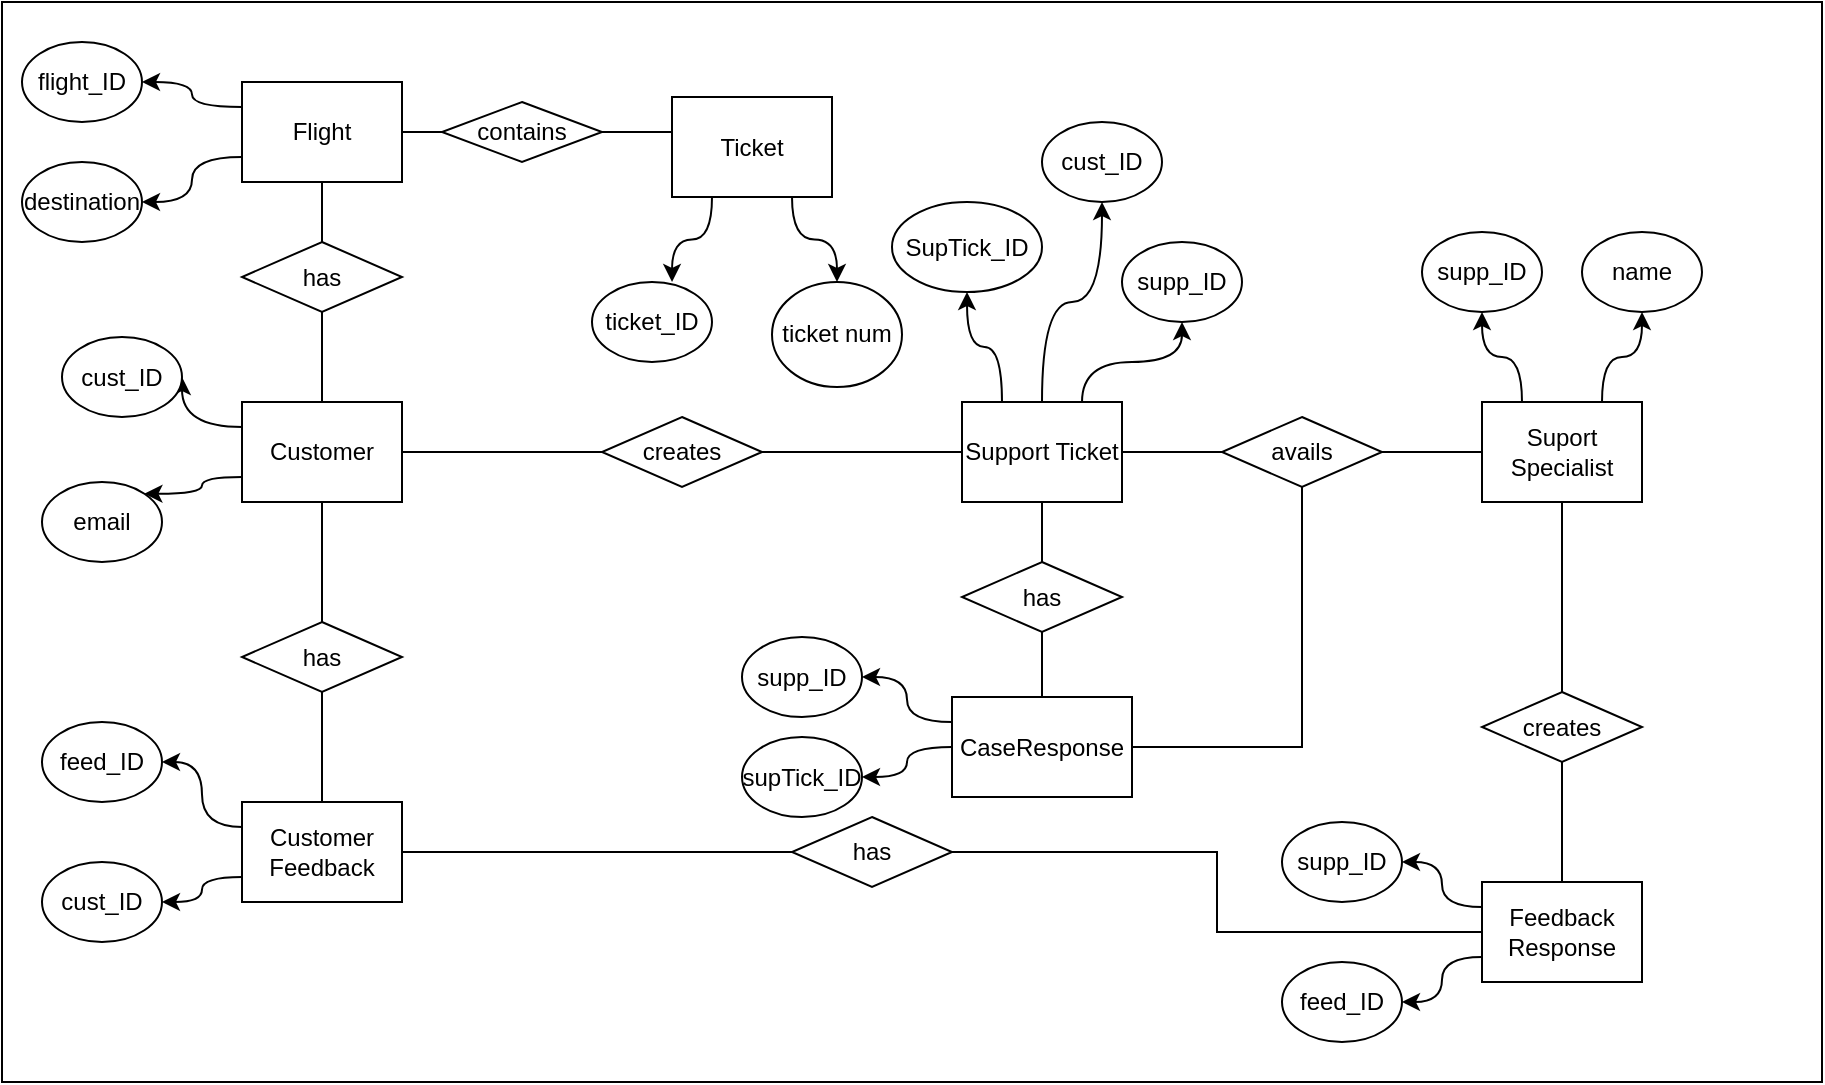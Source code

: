 <mxfile version="26.2.2">
  <diagram id="C5RBs43oDa-KdzZeNtuy" name="Page-1">
    <mxGraphModel dx="1771" dy="563" grid="1" gridSize="10" guides="1" tooltips="1" connect="1" arrows="1" fold="1" page="1" pageScale="1" pageWidth="827" pageHeight="1169" math="0" shadow="0">
      <root>
        <mxCell id="WIyWlLk6GJQsqaUBKTNV-0" />
        <mxCell id="WIyWlLk6GJQsqaUBKTNV-1" parent="WIyWlLk6GJQsqaUBKTNV-0" />
        <mxCell id="fo5ynQoH7wfBx2TTpmKp-92" value="" style="rounded=0;whiteSpace=wrap;html=1;" vertex="1" parent="WIyWlLk6GJQsqaUBKTNV-1">
          <mxGeometry x="-80" width="910" height="540" as="geometry" />
        </mxCell>
        <mxCell id="fo5ynQoH7wfBx2TTpmKp-19" value="" style="edgeStyle=orthogonalEdgeStyle;rounded=0;orthogonalLoop=1;jettySize=auto;html=1;endArrow=none;startFill=0;" edge="1" parent="WIyWlLk6GJQsqaUBKTNV-1" source="fo5ynQoH7wfBx2TTpmKp-0" target="fo5ynQoH7wfBx2TTpmKp-18">
          <mxGeometry relative="1" as="geometry" />
        </mxCell>
        <mxCell id="fo5ynQoH7wfBx2TTpmKp-24" style="edgeStyle=orthogonalEdgeStyle;rounded=0;orthogonalLoop=1;jettySize=auto;html=1;exitX=0.5;exitY=1;exitDx=0;exitDy=0;entryX=0.5;entryY=0;entryDx=0;entryDy=0;endArrow=none;startFill=0;" edge="1" parent="WIyWlLk6GJQsqaUBKTNV-1" source="fo5ynQoH7wfBx2TTpmKp-0" target="fo5ynQoH7wfBx2TTpmKp-23">
          <mxGeometry relative="1" as="geometry" />
        </mxCell>
        <mxCell id="fo5ynQoH7wfBx2TTpmKp-31" style="edgeStyle=orthogonalEdgeStyle;rounded=0;orthogonalLoop=1;jettySize=auto;html=1;exitX=0.5;exitY=0;exitDx=0;exitDy=0;entryX=0.5;entryY=1;entryDx=0;entryDy=0;endArrow=none;startFill=0;" edge="1" parent="WIyWlLk6GJQsqaUBKTNV-1" source="fo5ynQoH7wfBx2TTpmKp-0" target="fo5ynQoH7wfBx2TTpmKp-30">
          <mxGeometry relative="1" as="geometry" />
        </mxCell>
        <mxCell id="fo5ynQoH7wfBx2TTpmKp-71" style="edgeStyle=orthogonalEdgeStyle;rounded=0;orthogonalLoop=1;jettySize=auto;html=1;exitX=0;exitY=0.25;exitDx=0;exitDy=0;entryX=1;entryY=0.5;entryDx=0;entryDy=0;curved=1;" edge="1" parent="WIyWlLk6GJQsqaUBKTNV-1" source="fo5ynQoH7wfBx2TTpmKp-0" target="fo5ynQoH7wfBx2TTpmKp-55">
          <mxGeometry relative="1" as="geometry" />
        </mxCell>
        <mxCell id="fo5ynQoH7wfBx2TTpmKp-72" style="edgeStyle=orthogonalEdgeStyle;rounded=0;orthogonalLoop=1;jettySize=auto;html=1;exitX=0;exitY=0.75;exitDx=0;exitDy=0;entryX=1;entryY=0;entryDx=0;entryDy=0;curved=1;" edge="1" parent="WIyWlLk6GJQsqaUBKTNV-1" source="fo5ynQoH7wfBx2TTpmKp-0" target="fo5ynQoH7wfBx2TTpmKp-58">
          <mxGeometry relative="1" as="geometry" />
        </mxCell>
        <mxCell id="fo5ynQoH7wfBx2TTpmKp-0" value="Customer" style="rounded=0;whiteSpace=wrap;html=1;" vertex="1" parent="WIyWlLk6GJQsqaUBKTNV-1">
          <mxGeometry x="40" y="200" width="80" height="50" as="geometry" />
        </mxCell>
        <mxCell id="fo5ynQoH7wfBx2TTpmKp-78" style="edgeStyle=orthogonalEdgeStyle;rounded=0;orthogonalLoop=1;jettySize=auto;html=1;exitX=0;exitY=0.25;exitDx=0;exitDy=0;entryX=1;entryY=0.5;entryDx=0;entryDy=0;curved=1;" edge="1" parent="WIyWlLk6GJQsqaUBKTNV-1" source="fo5ynQoH7wfBx2TTpmKp-1" target="fo5ynQoH7wfBx2TTpmKp-63">
          <mxGeometry relative="1" as="geometry" />
        </mxCell>
        <mxCell id="fo5ynQoH7wfBx2TTpmKp-79" style="edgeStyle=orthogonalEdgeStyle;rounded=0;orthogonalLoop=1;jettySize=auto;html=1;exitX=0;exitY=0.75;exitDx=0;exitDy=0;entryX=1;entryY=0.5;entryDx=0;entryDy=0;curved=1;" edge="1" parent="WIyWlLk6GJQsqaUBKTNV-1" source="fo5ynQoH7wfBx2TTpmKp-1" target="fo5ynQoH7wfBx2TTpmKp-64">
          <mxGeometry relative="1" as="geometry" />
        </mxCell>
        <mxCell id="fo5ynQoH7wfBx2TTpmKp-1" value="Customer Feedback" style="rounded=0;whiteSpace=wrap;html=1;" vertex="1" parent="WIyWlLk6GJQsqaUBKTNV-1">
          <mxGeometry x="40" y="400" width="80" height="50" as="geometry" />
        </mxCell>
        <mxCell id="fo5ynQoH7wfBx2TTpmKp-69" style="edgeStyle=orthogonalEdgeStyle;rounded=0;orthogonalLoop=1;jettySize=auto;html=1;exitX=0;exitY=0.25;exitDx=0;exitDy=0;entryX=1;entryY=0.5;entryDx=0;entryDy=0;curved=1;" edge="1" parent="WIyWlLk6GJQsqaUBKTNV-1" source="fo5ynQoH7wfBx2TTpmKp-2" target="fo5ynQoH7wfBx2TTpmKp-60">
          <mxGeometry relative="1" as="geometry" />
        </mxCell>
        <mxCell id="fo5ynQoH7wfBx2TTpmKp-70" style="edgeStyle=orthogonalEdgeStyle;rounded=0;orthogonalLoop=1;jettySize=auto;html=1;exitX=0;exitY=0.75;exitDx=0;exitDy=0;entryX=1;entryY=0.5;entryDx=0;entryDy=0;curved=1;" edge="1" parent="WIyWlLk6GJQsqaUBKTNV-1" source="fo5ynQoH7wfBx2TTpmKp-2" target="fo5ynQoH7wfBx2TTpmKp-59">
          <mxGeometry relative="1" as="geometry" />
        </mxCell>
        <mxCell id="fo5ynQoH7wfBx2TTpmKp-2" value="Flight" style="rounded=0;whiteSpace=wrap;html=1;" vertex="1" parent="WIyWlLk6GJQsqaUBKTNV-1">
          <mxGeometry x="40" y="40" width="80" height="50" as="geometry" />
        </mxCell>
        <mxCell id="fo5ynQoH7wfBx2TTpmKp-75" style="edgeStyle=orthogonalEdgeStyle;rounded=0;orthogonalLoop=1;jettySize=auto;html=1;exitX=0.75;exitY=1;exitDx=0;exitDy=0;entryX=0.5;entryY=0;entryDx=0;entryDy=0;curved=1;" edge="1" parent="WIyWlLk6GJQsqaUBKTNV-1" source="fo5ynQoH7wfBx2TTpmKp-3" target="fo5ynQoH7wfBx2TTpmKp-62">
          <mxGeometry relative="1" as="geometry" />
        </mxCell>
        <mxCell id="fo5ynQoH7wfBx2TTpmKp-3" value="Ticket" style="rounded=0;whiteSpace=wrap;html=1;" vertex="1" parent="WIyWlLk6GJQsqaUBKTNV-1">
          <mxGeometry x="255" y="47.5" width="80" height="50" as="geometry" />
        </mxCell>
        <mxCell id="fo5ynQoH7wfBx2TTpmKp-27" style="edgeStyle=orthogonalEdgeStyle;rounded=0;orthogonalLoop=1;jettySize=auto;html=1;exitX=1;exitY=0.5;exitDx=0;exitDy=0;entryX=0;entryY=0.5;entryDx=0;entryDy=0;endArrow=none;startFill=0;" edge="1" parent="WIyWlLk6GJQsqaUBKTNV-1" source="fo5ynQoH7wfBx2TTpmKp-4" target="fo5ynQoH7wfBx2TTpmKp-26">
          <mxGeometry relative="1" as="geometry" />
        </mxCell>
        <mxCell id="fo5ynQoH7wfBx2TTpmKp-48" style="edgeStyle=orthogonalEdgeStyle;rounded=0;orthogonalLoop=1;jettySize=auto;html=1;exitX=0.25;exitY=0;exitDx=0;exitDy=0;entryX=0.5;entryY=1;entryDx=0;entryDy=0;curved=1;" edge="1" parent="WIyWlLk6GJQsqaUBKTNV-1" source="fo5ynQoH7wfBx2TTpmKp-4" target="fo5ynQoH7wfBx2TTpmKp-47">
          <mxGeometry relative="1" as="geometry" />
        </mxCell>
        <mxCell id="fo5ynQoH7wfBx2TTpmKp-51" style="edgeStyle=orthogonalEdgeStyle;rounded=0;orthogonalLoop=1;jettySize=auto;html=1;exitX=0.5;exitY=0;exitDx=0;exitDy=0;entryX=0.5;entryY=1;entryDx=0;entryDy=0;curved=1;" edge="1" parent="WIyWlLk6GJQsqaUBKTNV-1" source="fo5ynQoH7wfBx2TTpmKp-4" target="fo5ynQoH7wfBx2TTpmKp-49">
          <mxGeometry relative="1" as="geometry" />
        </mxCell>
        <mxCell id="fo5ynQoH7wfBx2TTpmKp-52" style="edgeStyle=orthogonalEdgeStyle;rounded=0;orthogonalLoop=1;jettySize=auto;html=1;exitX=0.75;exitY=0;exitDx=0;exitDy=0;entryX=0.5;entryY=1;entryDx=0;entryDy=0;curved=1;" edge="1" parent="WIyWlLk6GJQsqaUBKTNV-1" source="fo5ynQoH7wfBx2TTpmKp-4" target="fo5ynQoH7wfBx2TTpmKp-50">
          <mxGeometry relative="1" as="geometry" />
        </mxCell>
        <mxCell id="fo5ynQoH7wfBx2TTpmKp-4" value="Support Ticket" style="rounded=0;whiteSpace=wrap;html=1;" vertex="1" parent="WIyWlLk6GJQsqaUBKTNV-1">
          <mxGeometry x="400" y="200" width="80" height="50" as="geometry" />
        </mxCell>
        <mxCell id="fo5ynQoH7wfBx2TTpmKp-35" style="edgeStyle=orthogonalEdgeStyle;rounded=0;orthogonalLoop=1;jettySize=auto;html=1;exitX=0.5;exitY=0;exitDx=0;exitDy=0;entryX=0.5;entryY=1;entryDx=0;entryDy=0;endArrow=none;startFill=0;" edge="1" parent="WIyWlLk6GJQsqaUBKTNV-1" source="fo5ynQoH7wfBx2TTpmKp-5" target="fo5ynQoH7wfBx2TTpmKp-34">
          <mxGeometry relative="1" as="geometry">
            <mxPoint x="320" y="340" as="targetPoint" />
          </mxGeometry>
        </mxCell>
        <mxCell id="fo5ynQoH7wfBx2TTpmKp-80" style="edgeStyle=orthogonalEdgeStyle;rounded=0;orthogonalLoop=1;jettySize=auto;html=1;exitX=0;exitY=0.5;exitDx=0;exitDy=0;entryX=1;entryY=0.5;entryDx=0;entryDy=0;curved=1;" edge="1" parent="WIyWlLk6GJQsqaUBKTNV-1" source="fo5ynQoH7wfBx2TTpmKp-5" target="fo5ynQoH7wfBx2TTpmKp-66">
          <mxGeometry relative="1" as="geometry" />
        </mxCell>
        <mxCell id="fo5ynQoH7wfBx2TTpmKp-81" style="edgeStyle=orthogonalEdgeStyle;rounded=0;orthogonalLoop=1;jettySize=auto;html=1;exitX=0;exitY=0.25;exitDx=0;exitDy=0;entryX=1;entryY=0.5;entryDx=0;entryDy=0;curved=1;" edge="1" parent="WIyWlLk6GJQsqaUBKTNV-1" source="fo5ynQoH7wfBx2TTpmKp-5" target="fo5ynQoH7wfBx2TTpmKp-65">
          <mxGeometry relative="1" as="geometry" />
        </mxCell>
        <mxCell id="fo5ynQoH7wfBx2TTpmKp-82" style="edgeStyle=orthogonalEdgeStyle;rounded=0;orthogonalLoop=1;jettySize=auto;html=1;exitX=1;exitY=0.5;exitDx=0;exitDy=0;entryX=0.5;entryY=1;entryDx=0;entryDy=0;endArrow=none;startFill=0;" edge="1" parent="WIyWlLk6GJQsqaUBKTNV-1" source="fo5ynQoH7wfBx2TTpmKp-5" target="fo5ynQoH7wfBx2TTpmKp-26">
          <mxGeometry relative="1" as="geometry" />
        </mxCell>
        <mxCell id="fo5ynQoH7wfBx2TTpmKp-5" value="CaseResponse" style="rounded=0;whiteSpace=wrap;html=1;" vertex="1" parent="WIyWlLk6GJQsqaUBKTNV-1">
          <mxGeometry x="395" y="347.5" width="90" height="50" as="geometry" />
        </mxCell>
        <mxCell id="fo5ynQoH7wfBx2TTpmKp-42" style="edgeStyle=orthogonalEdgeStyle;rounded=0;orthogonalLoop=1;jettySize=auto;html=1;exitX=0.5;exitY=1;exitDx=0;exitDy=0;entryX=0.5;entryY=0;entryDx=0;entryDy=0;endArrow=none;startFill=0;" edge="1" parent="WIyWlLk6GJQsqaUBKTNV-1" source="fo5ynQoH7wfBx2TTpmKp-6" target="fo5ynQoH7wfBx2TTpmKp-41">
          <mxGeometry relative="1" as="geometry" />
        </mxCell>
        <mxCell id="fo5ynQoH7wfBx2TTpmKp-84" style="edgeStyle=orthogonalEdgeStyle;rounded=0;orthogonalLoop=1;jettySize=auto;html=1;exitX=0.25;exitY=0;exitDx=0;exitDy=0;entryX=0.5;entryY=1;entryDx=0;entryDy=0;curved=1;" edge="1" parent="WIyWlLk6GJQsqaUBKTNV-1" source="fo5ynQoH7wfBx2TTpmKp-6" target="fo5ynQoH7wfBx2TTpmKp-57">
          <mxGeometry relative="1" as="geometry" />
        </mxCell>
        <mxCell id="fo5ynQoH7wfBx2TTpmKp-85" style="edgeStyle=orthogonalEdgeStyle;rounded=0;orthogonalLoop=1;jettySize=auto;html=1;exitX=0.75;exitY=0;exitDx=0;exitDy=0;entryX=0.5;entryY=1;entryDx=0;entryDy=0;curved=1;" edge="1" parent="WIyWlLk6GJQsqaUBKTNV-1" source="fo5ynQoH7wfBx2TTpmKp-6" target="fo5ynQoH7wfBx2TTpmKp-56">
          <mxGeometry relative="1" as="geometry" />
        </mxCell>
        <mxCell id="fo5ynQoH7wfBx2TTpmKp-6" value="Suport Specialist" style="rounded=0;whiteSpace=wrap;html=1;" vertex="1" parent="WIyWlLk6GJQsqaUBKTNV-1">
          <mxGeometry x="660" y="200" width="80" height="50" as="geometry" />
        </mxCell>
        <mxCell id="fo5ynQoH7wfBx2TTpmKp-87" style="edgeStyle=orthogonalEdgeStyle;rounded=0;orthogonalLoop=1;jettySize=auto;html=1;exitX=0;exitY=0.75;exitDx=0;exitDy=0;entryX=1;entryY=0.5;entryDx=0;entryDy=0;curved=1;" edge="1" parent="WIyWlLk6GJQsqaUBKTNV-1" source="fo5ynQoH7wfBx2TTpmKp-7" target="fo5ynQoH7wfBx2TTpmKp-68">
          <mxGeometry relative="1" as="geometry" />
        </mxCell>
        <mxCell id="fo5ynQoH7wfBx2TTpmKp-88" style="edgeStyle=orthogonalEdgeStyle;rounded=0;orthogonalLoop=1;jettySize=auto;html=1;exitX=0;exitY=0.25;exitDx=0;exitDy=0;entryX=1;entryY=0.5;entryDx=0;entryDy=0;curved=1;" edge="1" parent="WIyWlLk6GJQsqaUBKTNV-1" source="fo5ynQoH7wfBx2TTpmKp-7" target="fo5ynQoH7wfBx2TTpmKp-67">
          <mxGeometry relative="1" as="geometry" />
        </mxCell>
        <mxCell id="fo5ynQoH7wfBx2TTpmKp-89" style="edgeStyle=orthogonalEdgeStyle;rounded=0;orthogonalLoop=1;jettySize=auto;html=1;exitX=0;exitY=0.5;exitDx=0;exitDy=0;entryX=1;entryY=0.5;entryDx=0;entryDy=0;endArrow=none;startFill=0;" edge="1" parent="WIyWlLk6GJQsqaUBKTNV-1" source="fo5ynQoH7wfBx2TTpmKp-90" target="fo5ynQoH7wfBx2TTpmKp-1">
          <mxGeometry relative="1" as="geometry">
            <mxPoint x="360" y="465" as="targetPoint" />
          </mxGeometry>
        </mxCell>
        <mxCell id="fo5ynQoH7wfBx2TTpmKp-7" value="Feedback&lt;div&gt;Response&lt;/div&gt;" style="rounded=0;whiteSpace=wrap;html=1;" vertex="1" parent="WIyWlLk6GJQsqaUBKTNV-1">
          <mxGeometry x="660" y="440" width="80" height="50" as="geometry" />
        </mxCell>
        <mxCell id="fo5ynQoH7wfBx2TTpmKp-77" style="edgeStyle=orthogonalEdgeStyle;rounded=0;orthogonalLoop=1;jettySize=auto;html=1;exitX=1;exitY=0.5;exitDx=0;exitDy=0;entryX=0;entryY=0.5;entryDx=0;entryDy=0;endArrow=none;startFill=0;" edge="1" parent="WIyWlLk6GJQsqaUBKTNV-1" source="fo5ynQoH7wfBx2TTpmKp-13" target="fo5ynQoH7wfBx2TTpmKp-3">
          <mxGeometry relative="1" as="geometry" />
        </mxCell>
        <mxCell id="fo5ynQoH7wfBx2TTpmKp-13" value="contains" style="rhombus;whiteSpace=wrap;html=1;" vertex="1" parent="WIyWlLk6GJQsqaUBKTNV-1">
          <mxGeometry x="140" y="50" width="80" height="30" as="geometry" />
        </mxCell>
        <mxCell id="fo5ynQoH7wfBx2TTpmKp-14" style="edgeStyle=orthogonalEdgeStyle;rounded=0;orthogonalLoop=1;jettySize=auto;html=1;exitX=1;exitY=0.5;exitDx=0;exitDy=0;entryX=0;entryY=0.5;entryDx=0;entryDy=0;endArrow=none;startFill=0;" edge="1" parent="WIyWlLk6GJQsqaUBKTNV-1" source="fo5ynQoH7wfBx2TTpmKp-2" target="fo5ynQoH7wfBx2TTpmKp-13">
          <mxGeometry relative="1" as="geometry" />
        </mxCell>
        <mxCell id="fo5ynQoH7wfBx2TTpmKp-20" style="edgeStyle=orthogonalEdgeStyle;rounded=0;orthogonalLoop=1;jettySize=auto;html=1;exitX=1;exitY=0.5;exitDx=0;exitDy=0;entryX=0;entryY=0.5;entryDx=0;entryDy=0;endArrow=none;startFill=0;" edge="1" parent="WIyWlLk6GJQsqaUBKTNV-1" source="fo5ynQoH7wfBx2TTpmKp-18" target="fo5ynQoH7wfBx2TTpmKp-4">
          <mxGeometry relative="1" as="geometry" />
        </mxCell>
        <mxCell id="fo5ynQoH7wfBx2TTpmKp-18" value="creates" style="rhombus;whiteSpace=wrap;html=1;rounded=0;" vertex="1" parent="WIyWlLk6GJQsqaUBKTNV-1">
          <mxGeometry x="220" y="207.5" width="80" height="35" as="geometry" />
        </mxCell>
        <mxCell id="fo5ynQoH7wfBx2TTpmKp-25" style="edgeStyle=orthogonalEdgeStyle;rounded=0;orthogonalLoop=1;jettySize=auto;html=1;exitX=0.5;exitY=1;exitDx=0;exitDy=0;entryX=0.5;entryY=0;entryDx=0;entryDy=0;endArrow=none;startFill=0;" edge="1" parent="WIyWlLk6GJQsqaUBKTNV-1" source="fo5ynQoH7wfBx2TTpmKp-23" target="fo5ynQoH7wfBx2TTpmKp-1">
          <mxGeometry relative="1" as="geometry" />
        </mxCell>
        <mxCell id="fo5ynQoH7wfBx2TTpmKp-23" value="has" style="rhombus;whiteSpace=wrap;html=1;rounded=0;" vertex="1" parent="WIyWlLk6GJQsqaUBKTNV-1">
          <mxGeometry x="40" y="310" width="80" height="35" as="geometry" />
        </mxCell>
        <mxCell id="fo5ynQoH7wfBx2TTpmKp-28" style="edgeStyle=orthogonalEdgeStyle;rounded=0;orthogonalLoop=1;jettySize=auto;html=1;exitX=1;exitY=0.5;exitDx=0;exitDy=0;entryX=0;entryY=0.5;entryDx=0;entryDy=0;endArrow=none;startFill=0;" edge="1" parent="WIyWlLk6GJQsqaUBKTNV-1" source="fo5ynQoH7wfBx2TTpmKp-26" target="fo5ynQoH7wfBx2TTpmKp-6">
          <mxGeometry relative="1" as="geometry" />
        </mxCell>
        <mxCell id="fo5ynQoH7wfBx2TTpmKp-26" value="avails" style="rhombus;whiteSpace=wrap;html=1;rounded=0;" vertex="1" parent="WIyWlLk6GJQsqaUBKTNV-1">
          <mxGeometry x="530" y="207.5" width="80" height="35" as="geometry" />
        </mxCell>
        <mxCell id="fo5ynQoH7wfBx2TTpmKp-32" style="edgeStyle=orthogonalEdgeStyle;rounded=0;orthogonalLoop=1;jettySize=auto;html=1;exitX=0.5;exitY=0;exitDx=0;exitDy=0;entryX=0.5;entryY=1;entryDx=0;entryDy=0;endArrow=none;startFill=0;" edge="1" parent="WIyWlLk6GJQsqaUBKTNV-1" source="fo5ynQoH7wfBx2TTpmKp-30" target="fo5ynQoH7wfBx2TTpmKp-2">
          <mxGeometry relative="1" as="geometry" />
        </mxCell>
        <mxCell id="fo5ynQoH7wfBx2TTpmKp-30" value="has" style="rhombus;whiteSpace=wrap;html=1;rounded=0;" vertex="1" parent="WIyWlLk6GJQsqaUBKTNV-1">
          <mxGeometry x="40" y="120" width="80" height="35" as="geometry" />
        </mxCell>
        <mxCell id="fo5ynQoH7wfBx2TTpmKp-36" style="edgeStyle=orthogonalEdgeStyle;rounded=0;orthogonalLoop=1;jettySize=auto;html=1;exitX=0.5;exitY=0;exitDx=0;exitDy=0;entryX=0.5;entryY=1;entryDx=0;entryDy=0;endArrow=none;startFill=0;" edge="1" parent="WIyWlLk6GJQsqaUBKTNV-1" source="fo5ynQoH7wfBx2TTpmKp-34" target="fo5ynQoH7wfBx2TTpmKp-4">
          <mxGeometry relative="1" as="geometry" />
        </mxCell>
        <mxCell id="fo5ynQoH7wfBx2TTpmKp-34" value="has" style="rhombus;whiteSpace=wrap;html=1;rounded=0;" vertex="1" parent="WIyWlLk6GJQsqaUBKTNV-1">
          <mxGeometry x="400" y="280" width="80" height="35" as="geometry" />
        </mxCell>
        <mxCell id="fo5ynQoH7wfBx2TTpmKp-44" style="edgeStyle=orthogonalEdgeStyle;rounded=0;orthogonalLoop=1;jettySize=auto;html=1;exitX=0.5;exitY=1;exitDx=0;exitDy=0;entryX=0.5;entryY=0;entryDx=0;entryDy=0;endArrow=none;startFill=0;" edge="1" parent="WIyWlLk6GJQsqaUBKTNV-1" source="fo5ynQoH7wfBx2TTpmKp-41" target="fo5ynQoH7wfBx2TTpmKp-7">
          <mxGeometry relative="1" as="geometry" />
        </mxCell>
        <mxCell id="fo5ynQoH7wfBx2TTpmKp-41" value="creates" style="rhombus;whiteSpace=wrap;html=1;rounded=0;" vertex="1" parent="WIyWlLk6GJQsqaUBKTNV-1">
          <mxGeometry x="660" y="345" width="80" height="35" as="geometry" />
        </mxCell>
        <mxCell id="fo5ynQoH7wfBx2TTpmKp-47" value="SupTick_ID" style="ellipse;whiteSpace=wrap;html=1;" vertex="1" parent="WIyWlLk6GJQsqaUBKTNV-1">
          <mxGeometry x="365" y="100" width="75" height="45" as="geometry" />
        </mxCell>
        <mxCell id="fo5ynQoH7wfBx2TTpmKp-49" value="cust_ID" style="ellipse;whiteSpace=wrap;html=1;" vertex="1" parent="WIyWlLk6GJQsqaUBKTNV-1">
          <mxGeometry x="440" y="60" width="60" height="40" as="geometry" />
        </mxCell>
        <mxCell id="fo5ynQoH7wfBx2TTpmKp-50" value="supp_ID" style="ellipse;whiteSpace=wrap;html=1;" vertex="1" parent="WIyWlLk6GJQsqaUBKTNV-1">
          <mxGeometry x="480" y="120" width="60" height="40" as="geometry" />
        </mxCell>
        <mxCell id="fo5ynQoH7wfBx2TTpmKp-55" value="cust_ID" style="ellipse;whiteSpace=wrap;html=1;" vertex="1" parent="WIyWlLk6GJQsqaUBKTNV-1">
          <mxGeometry x="-50" y="167.5" width="60" height="40" as="geometry" />
        </mxCell>
        <mxCell id="fo5ynQoH7wfBx2TTpmKp-56" value="name" style="ellipse;whiteSpace=wrap;html=1;" vertex="1" parent="WIyWlLk6GJQsqaUBKTNV-1">
          <mxGeometry x="710" y="115" width="60" height="40" as="geometry" />
        </mxCell>
        <mxCell id="fo5ynQoH7wfBx2TTpmKp-57" value="supp_ID" style="ellipse;whiteSpace=wrap;html=1;" vertex="1" parent="WIyWlLk6GJQsqaUBKTNV-1">
          <mxGeometry x="630" y="115" width="60" height="40" as="geometry" />
        </mxCell>
        <mxCell id="fo5ynQoH7wfBx2TTpmKp-58" value="email" style="ellipse;whiteSpace=wrap;html=1;" vertex="1" parent="WIyWlLk6GJQsqaUBKTNV-1">
          <mxGeometry x="-60" y="240" width="60" height="40" as="geometry" />
        </mxCell>
        <mxCell id="fo5ynQoH7wfBx2TTpmKp-59" value="destination" style="ellipse;whiteSpace=wrap;html=1;" vertex="1" parent="WIyWlLk6GJQsqaUBKTNV-1">
          <mxGeometry x="-70" y="80" width="60" height="40" as="geometry" />
        </mxCell>
        <mxCell id="fo5ynQoH7wfBx2TTpmKp-60" value="flight_ID" style="ellipse;whiteSpace=wrap;html=1;" vertex="1" parent="WIyWlLk6GJQsqaUBKTNV-1">
          <mxGeometry x="-70" y="20" width="60" height="40" as="geometry" />
        </mxCell>
        <mxCell id="fo5ynQoH7wfBx2TTpmKp-61" value="ticket_ID" style="ellipse;whiteSpace=wrap;html=1;" vertex="1" parent="WIyWlLk6GJQsqaUBKTNV-1">
          <mxGeometry x="215" y="140" width="60" height="40" as="geometry" />
        </mxCell>
        <mxCell id="fo5ynQoH7wfBx2TTpmKp-62" value="ticket num" style="ellipse;whiteSpace=wrap;html=1;" vertex="1" parent="WIyWlLk6GJQsqaUBKTNV-1">
          <mxGeometry x="305" y="140" width="65" height="52.5" as="geometry" />
        </mxCell>
        <mxCell id="fo5ynQoH7wfBx2TTpmKp-63" value="feed_ID" style="ellipse;whiteSpace=wrap;html=1;" vertex="1" parent="WIyWlLk6GJQsqaUBKTNV-1">
          <mxGeometry x="-60" y="360" width="60" height="40" as="geometry" />
        </mxCell>
        <mxCell id="fo5ynQoH7wfBx2TTpmKp-64" value="cust_ID" style="ellipse;whiteSpace=wrap;html=1;" vertex="1" parent="WIyWlLk6GJQsqaUBKTNV-1">
          <mxGeometry x="-60" y="430" width="60" height="40" as="geometry" />
        </mxCell>
        <mxCell id="fo5ynQoH7wfBx2TTpmKp-65" value="supp_ID" style="ellipse;whiteSpace=wrap;html=1;" vertex="1" parent="WIyWlLk6GJQsqaUBKTNV-1">
          <mxGeometry x="290" y="317.5" width="60" height="40" as="geometry" />
        </mxCell>
        <mxCell id="fo5ynQoH7wfBx2TTpmKp-66" value="supTick_ID" style="ellipse;whiteSpace=wrap;html=1;" vertex="1" parent="WIyWlLk6GJQsqaUBKTNV-1">
          <mxGeometry x="290" y="367.5" width="60" height="40" as="geometry" />
        </mxCell>
        <mxCell id="fo5ynQoH7wfBx2TTpmKp-67" value="supp_ID" style="ellipse;whiteSpace=wrap;html=1;" vertex="1" parent="WIyWlLk6GJQsqaUBKTNV-1">
          <mxGeometry x="560" y="410" width="60" height="40" as="geometry" />
        </mxCell>
        <mxCell id="fo5ynQoH7wfBx2TTpmKp-68" value="feed_ID" style="ellipse;whiteSpace=wrap;html=1;" vertex="1" parent="WIyWlLk6GJQsqaUBKTNV-1">
          <mxGeometry x="560" y="480" width="60" height="40" as="geometry" />
        </mxCell>
        <mxCell id="fo5ynQoH7wfBx2TTpmKp-74" style="edgeStyle=orthogonalEdgeStyle;rounded=0;orthogonalLoop=1;jettySize=auto;html=1;exitX=0.25;exitY=1;exitDx=0;exitDy=0;entryX=0.667;entryY=0;entryDx=0;entryDy=0;entryPerimeter=0;curved=1;" edge="1" parent="WIyWlLk6GJQsqaUBKTNV-1" source="fo5ynQoH7wfBx2TTpmKp-3" target="fo5ynQoH7wfBx2TTpmKp-61">
          <mxGeometry relative="1" as="geometry" />
        </mxCell>
        <mxCell id="fo5ynQoH7wfBx2TTpmKp-91" value="" style="edgeStyle=orthogonalEdgeStyle;rounded=0;orthogonalLoop=1;jettySize=auto;html=1;exitX=0;exitY=0.5;exitDx=0;exitDy=0;entryX=1;entryY=0.5;entryDx=0;entryDy=0;endArrow=none;startFill=0;" edge="1" parent="WIyWlLk6GJQsqaUBKTNV-1" source="fo5ynQoH7wfBx2TTpmKp-7" target="fo5ynQoH7wfBx2TTpmKp-90">
          <mxGeometry relative="1" as="geometry">
            <mxPoint x="120" y="425" as="targetPoint" />
            <mxPoint x="660" y="465" as="sourcePoint" />
          </mxGeometry>
        </mxCell>
        <mxCell id="fo5ynQoH7wfBx2TTpmKp-90" value="has" style="rhombus;whiteSpace=wrap;html=1;rounded=0;" vertex="1" parent="WIyWlLk6GJQsqaUBKTNV-1">
          <mxGeometry x="315" y="407.5" width="80" height="35" as="geometry" />
        </mxCell>
      </root>
    </mxGraphModel>
  </diagram>
</mxfile>
